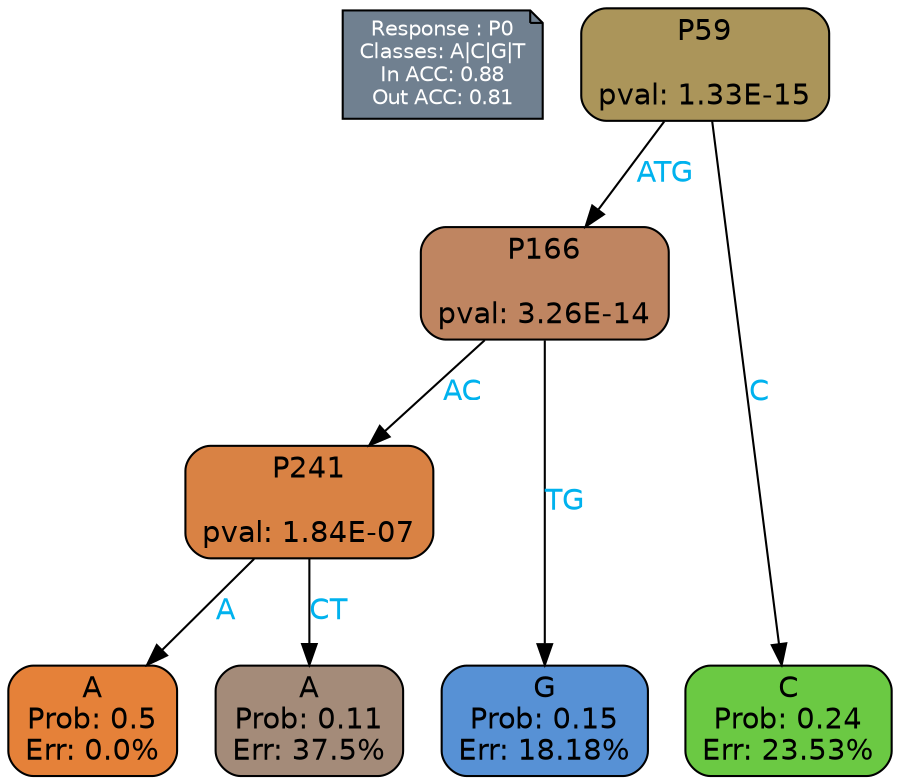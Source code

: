 digraph Tree {
node [shape=box, style="filled, rounded", color="black", fontname=helvetica] ;
graph [ranksep=equally, splines=polylines, bgcolor=transparent, dpi=600] ;
edge [fontname=helvetica] ;
LEGEND [label="Response : P0
Classes: A|C|G|T
In ACC: 0.88
Out ACC: 0.81
",shape=note,align=left,style=filled,fillcolor="slategray",fontcolor="white",fontsize=10];1 [label="P59

pval: 1.33E-15", fillcolor="#ab955a"] ;
2 [label="P166

pval: 3.26E-14", fillcolor="#bf8561"] ;
3 [label="P241

pval: 1.84E-07", fillcolor="#d98244"] ;
4 [label="A
Prob: 0.5
Err: 0.0%", fillcolor="#e58139"] ;
5 [label="A
Prob: 0.11
Err: 37.5%", fillcolor="#a48b79"] ;
6 [label="G
Prob: 0.15
Err: 18.18%", fillcolor="#5791d5"] ;
7 [label="C
Prob: 0.24
Err: 23.53%", fillcolor="#6bc943"] ;
1 -> 2 [label="ATG",fontcolor=deepskyblue2] ;
1 -> 7 [label="C",fontcolor=deepskyblue2] ;
2 -> 3 [label="AC",fontcolor=deepskyblue2] ;
2 -> 6 [label="TG",fontcolor=deepskyblue2] ;
3 -> 4 [label="A",fontcolor=deepskyblue2] ;
3 -> 5 [label="CT",fontcolor=deepskyblue2] ;
{rank = same; 4;5;6;7;}{rank = same; LEGEND;1;}}